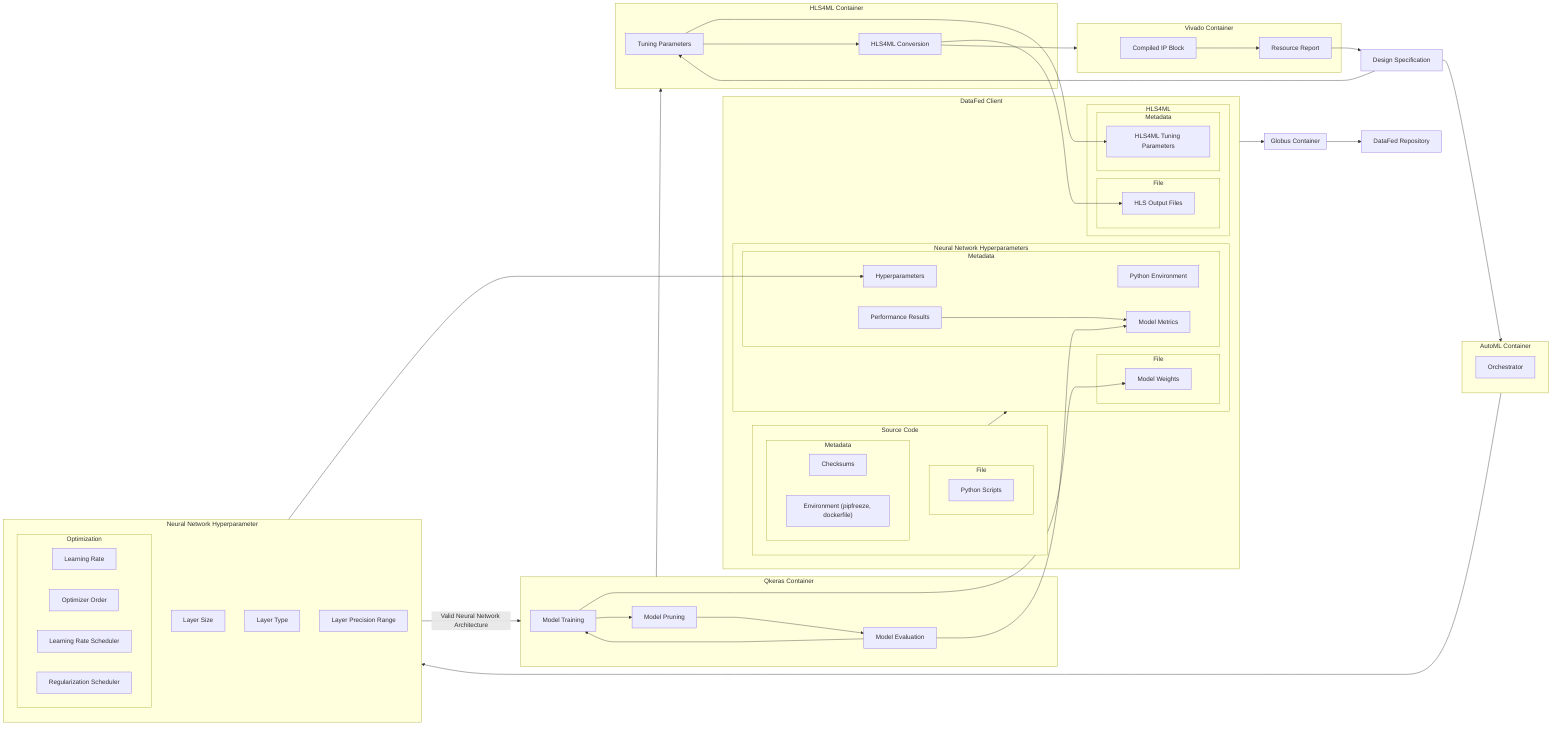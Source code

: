 flowchart LR

    

    subgraph DataFedClient[DataFed Client]
        subgraph SourceCode[Source Code]
            subgraph File1[File]
                PythonScripts[Python Scripts]
            end
            subgraph Metadata1[Metadata]
                Checksums[Checksums]
                Environment["Environment (pipfreeze, dockerfile)"]
            end
        end

        subgraph DataFedNeuralNetwork[Neural Network Hyperparameters]
            subgraph Metadata2[Metadata]
                Hyperparameters[Hyperparameters]
                PythonEnvironment[Python Environment]
                PerformanceResults[Performance Results]
                ModelMetrics[Model Metrics]
            end
            subgraph File2[File]
                PythonScripts[Python Scripts]
                ModelWeights[Model Weights]
            end
        end

        subgraph HLS4ML[HLS4ML]
            subgraph File3[File]
                HLSOutputFiles[HLS Output Files]
            end
            subgraph Metadata3[Metadata]
                HLS4MLTuningParameters[HLS4ML Tuning Parameters]
            end
        end

    end

    ModelTraining --> ModelWeights
    ModelEvaluation --> ModelMetrics
    PerformanceResults --> ModelMetrics
    NeuralNetworkHyperparameter --> Hyperparameters
    SourceCode --> DataFedNeuralNetwork
    TuningParameters --> HLS4MLTuningParameters
    HLS4MLConversion --> HLSOutputFiles


    subgraph GlobusContainer[Globus Container]
    end

    DataFedRepository[DataFed Repository]

    DataFedClient --> GlobusContainer --> DataFedRepository

    subgraph QkerasContainer[Qkeras Container]
        ModelTraining[Model Training]
        ModelPruning[Model Pruning]
        ModelEvaluation[Model Evaluation]
        ModelTraining --> ModelPruning
        ModelPruning --> ModelEvaluation
        ModelEvaluation --> ModelTraining
    end

    QkerasContainer --> HLS4MLContainer

    subgraph HLS4MLContainer[HLS4ML Container]
        TuningParameters[Tuning Parameters]
        HLS4MLConversion[HLS4ML Conversion]
        TuningParameters --> HLS4MLConversion
    end

    HLS4MLConversion --> VivadoContainer
    
    subgraph VivadoContainer[Vivado Container]
        CompiledIPBlock[Compiled IP Block]
        ResourceReport[Resource Report]
        CompiledIPBlock --> ResourceReport
    end

    ResourceReport --> DesignSpecification
    DesignSpecification --> TuningParameters
    DesignSpecification --> AutoMLContainer
    
    DesignSpecification[Design Specification]

    subgraph AutoMLContainer[AutoML Container]
        Orchestrator[Orchestrator]
    end

    AutoMLContainer --> NeuralNetworkHyperparameter
    
    subgraph NeuralNetworkHyperparameter[Neural Network Hyperparameter]
        LayerSize[Layer Size]
        LayerType[Layer Type]
        LayerPrecisionRange[Layer Precision Range]

        subgraph Optimization[Optimization]
            LearningRate[Learning Rate]
            OptimizerOrder[Optimizer Order]
            LearningRateScheduler[Learning Rate Scheduler]
            RegularizationScheduler[Regularization Scheduler]
        end
        
    end
    
    NeuralNetworkHyperparameter --> |"Valid Neural Network Architecture"| QkerasContainer